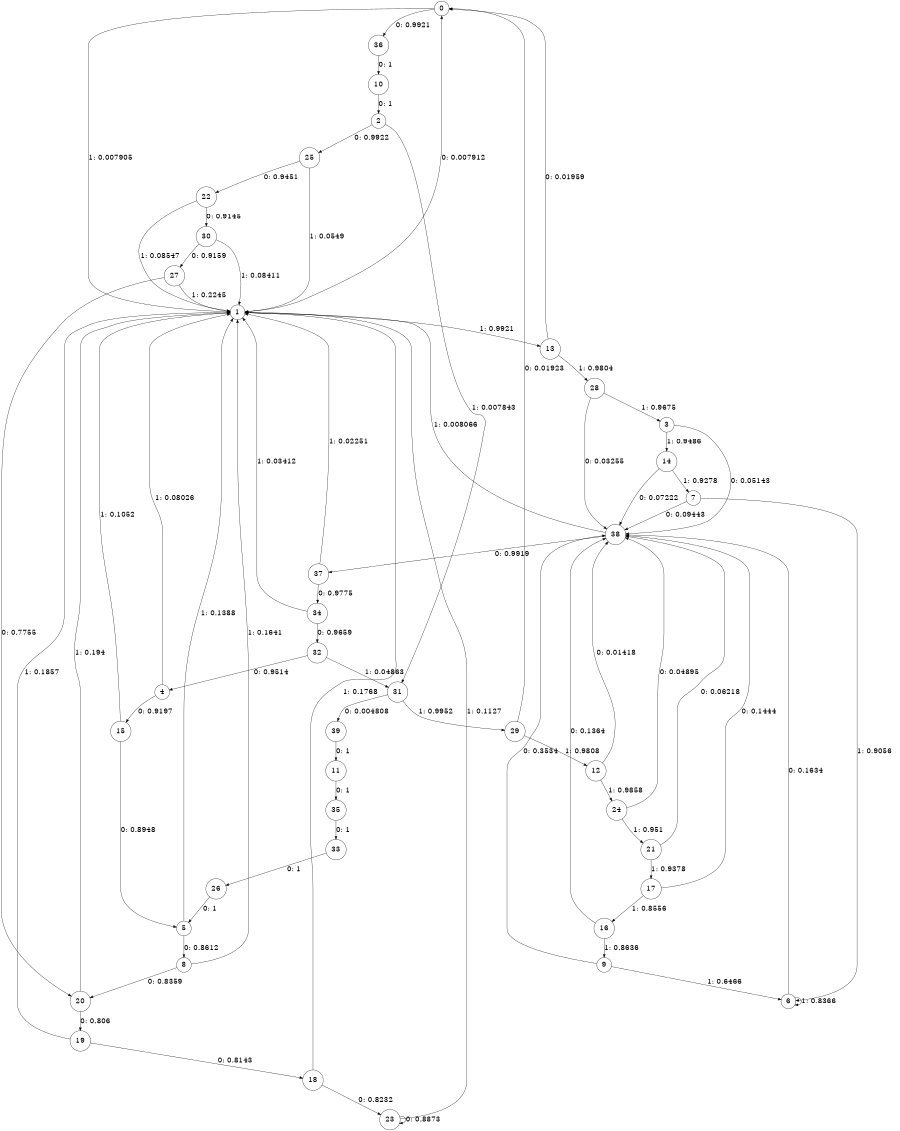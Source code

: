 digraph "ch1_face_source_L13" {
size = "6,8.5";
ratio = "fill";
node [shape = circle];
node [fontsize = 24];
edge [fontsize = 24];
0 -> 36 [label = "0: 0.9921   "];
0 -> 1 [label = "1: 0.007905  "];
1 -> 0 [label = "0: 0.007912  "];
1 -> 13 [label = "1: 0.9921   "];
2 -> 25 [label = "0: 0.9922   "];
2 -> 31 [label = "1: 0.007843  "];
3 -> 38 [label = "0: 0.05143  "];
3 -> 14 [label = "1: 0.9486   "];
4 -> 15 [label = "0: 0.9197   "];
4 -> 1 [label = "1: 0.08026  "];
5 -> 8 [label = "0: 0.8612   "];
5 -> 1 [label = "1: 0.1388   "];
6 -> 38 [label = "0: 0.1634   "];
6 -> 6 [label = "1: 0.8366   "];
7 -> 38 [label = "0: 0.09443  "];
7 -> 6 [label = "1: 0.9056   "];
8 -> 20 [label = "0: 0.8359   "];
8 -> 1 [label = "1: 0.1641   "];
9 -> 38 [label = "0: 0.3534   "];
9 -> 6 [label = "1: 0.6466   "];
10 -> 2 [label = "0: 1        "];
11 -> 35 [label = "0: 1        "];
12 -> 38 [label = "0: 0.01418  "];
12 -> 24 [label = "1: 0.9858   "];
13 -> 0 [label = "0: 0.01959  "];
13 -> 28 [label = "1: 0.9804   "];
14 -> 38 [label = "0: 0.07222  "];
14 -> 7 [label = "1: 0.9278   "];
15 -> 5 [label = "0: 0.8948   "];
15 -> 1 [label = "1: 0.1052   "];
16 -> 38 [label = "0: 0.1364   "];
16 -> 9 [label = "1: 0.8636   "];
17 -> 38 [label = "0: 0.1444   "];
17 -> 16 [label = "1: 0.8556   "];
18 -> 23 [label = "0: 0.8232   "];
18 -> 1 [label = "1: 0.1768   "];
19 -> 18 [label = "0: 0.8143   "];
19 -> 1 [label = "1: 0.1857   "];
20 -> 19 [label = "0: 0.806    "];
20 -> 1 [label = "1: 0.194    "];
21 -> 38 [label = "0: 0.06218  "];
21 -> 17 [label = "1: 0.9378   "];
22 -> 30 [label = "0: 0.9145   "];
22 -> 1 [label = "1: 0.08547  "];
23 -> 23 [label = "0: 0.8873   "];
23 -> 1 [label = "1: 0.1127   "];
24 -> 38 [label = "0: 0.04895  "];
24 -> 21 [label = "1: 0.951    "];
25 -> 22 [label = "0: 0.9451   "];
25 -> 1 [label = "1: 0.0549   "];
26 -> 5 [label = "0: 1        "];
27 -> 20 [label = "0: 0.7755   "];
27 -> 1 [label = "1: 0.2245   "];
28 -> 38 [label = "0: 0.03255  "];
28 -> 3 [label = "1: 0.9675   "];
29 -> 0 [label = "0: 0.01923  "];
29 -> 12 [label = "1: 0.9808   "];
30 -> 27 [label = "0: 0.9159   "];
30 -> 1 [label = "1: 0.08411  "];
31 -> 39 [label = "0: 0.004808  "];
31 -> 29 [label = "1: 0.9952   "];
32 -> 4 [label = "0: 0.9514   "];
32 -> 31 [label = "1: 0.04863  "];
33 -> 26 [label = "0: 1        "];
34 -> 32 [label = "0: 0.9659   "];
34 -> 1 [label = "1: 0.03412  "];
35 -> 33 [label = "0: 1        "];
36 -> 10 [label = "0: 1        "];
37 -> 34 [label = "0: 0.9775   "];
37 -> 1 [label = "1: 0.02251  "];
38 -> 37 [label = "0: 0.9919   "];
38 -> 1 [label = "1: 0.008066  "];
39 -> 11 [label = "0: 1        "];
}
